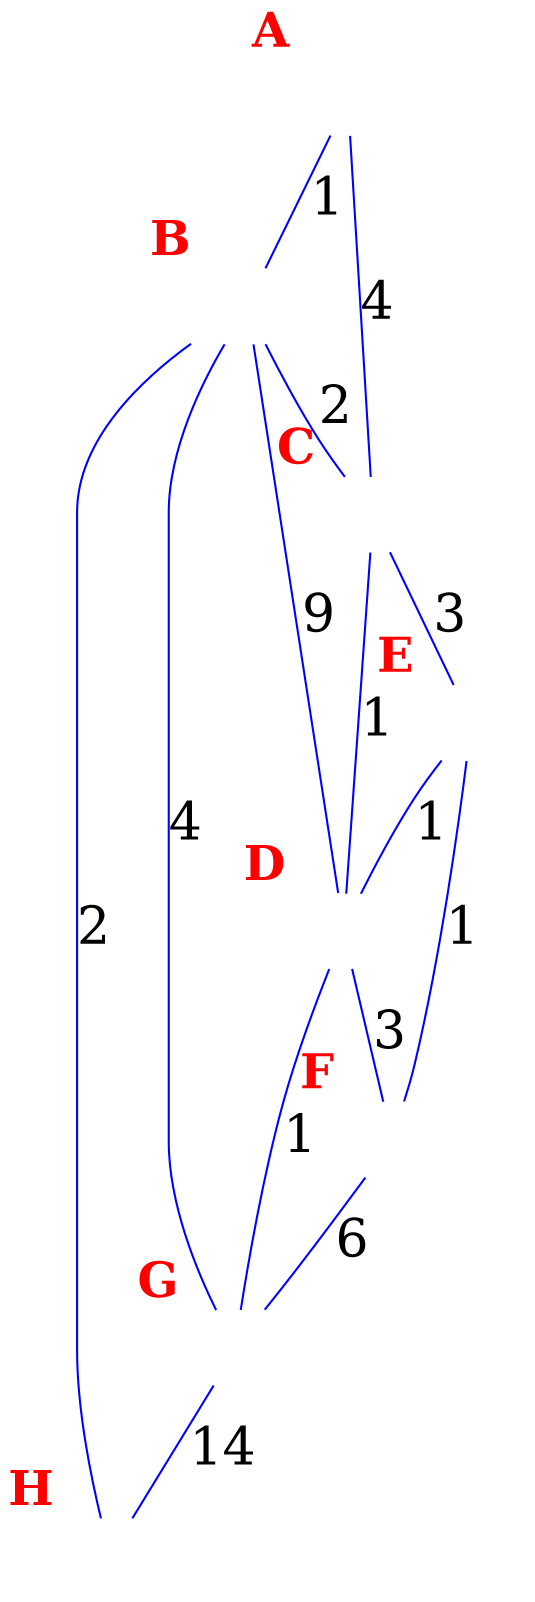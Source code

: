 graph {
node [image="router.png" fixedsize="true" shape="none" fontsize="23pt" fontname="times-bold" fontcolor="red"];
edge [fontsize="25pt" color="blue"];
A [pos="11,6!" label="" xlabel="A"];
B [pos="7,8!" label="" xlabel="B"];
C [pos="7,4!" label="" xlabel="C"];
D [pos="4,4!" label="" xlabel="D"];
E [pos="4,1!" label="" xlabel="E"];
F [pos="1,2!" label="" xlabel="F"];
G [pos="2,6!" label="" xlabel="G"];
H [pos="4,9!" label="" xlabel="H"];
A -- B [label="1"] ;
F -- E [label="1"] ;
E -- D [label="1"] ;
D -- C [label="1"] ;
D -- G [label="1"] ;
B -- H [label="2"] ;
B -- C [label="2"] ;
C -- E [label="3"] ;
D -- F [label="3"] ;
C -- A [label="4"] ;
G -- B [label="4"] ;
F -- G [label="6"] ;
D -- B [label="9"] ;
G -- H [label="14"] ;
 }
